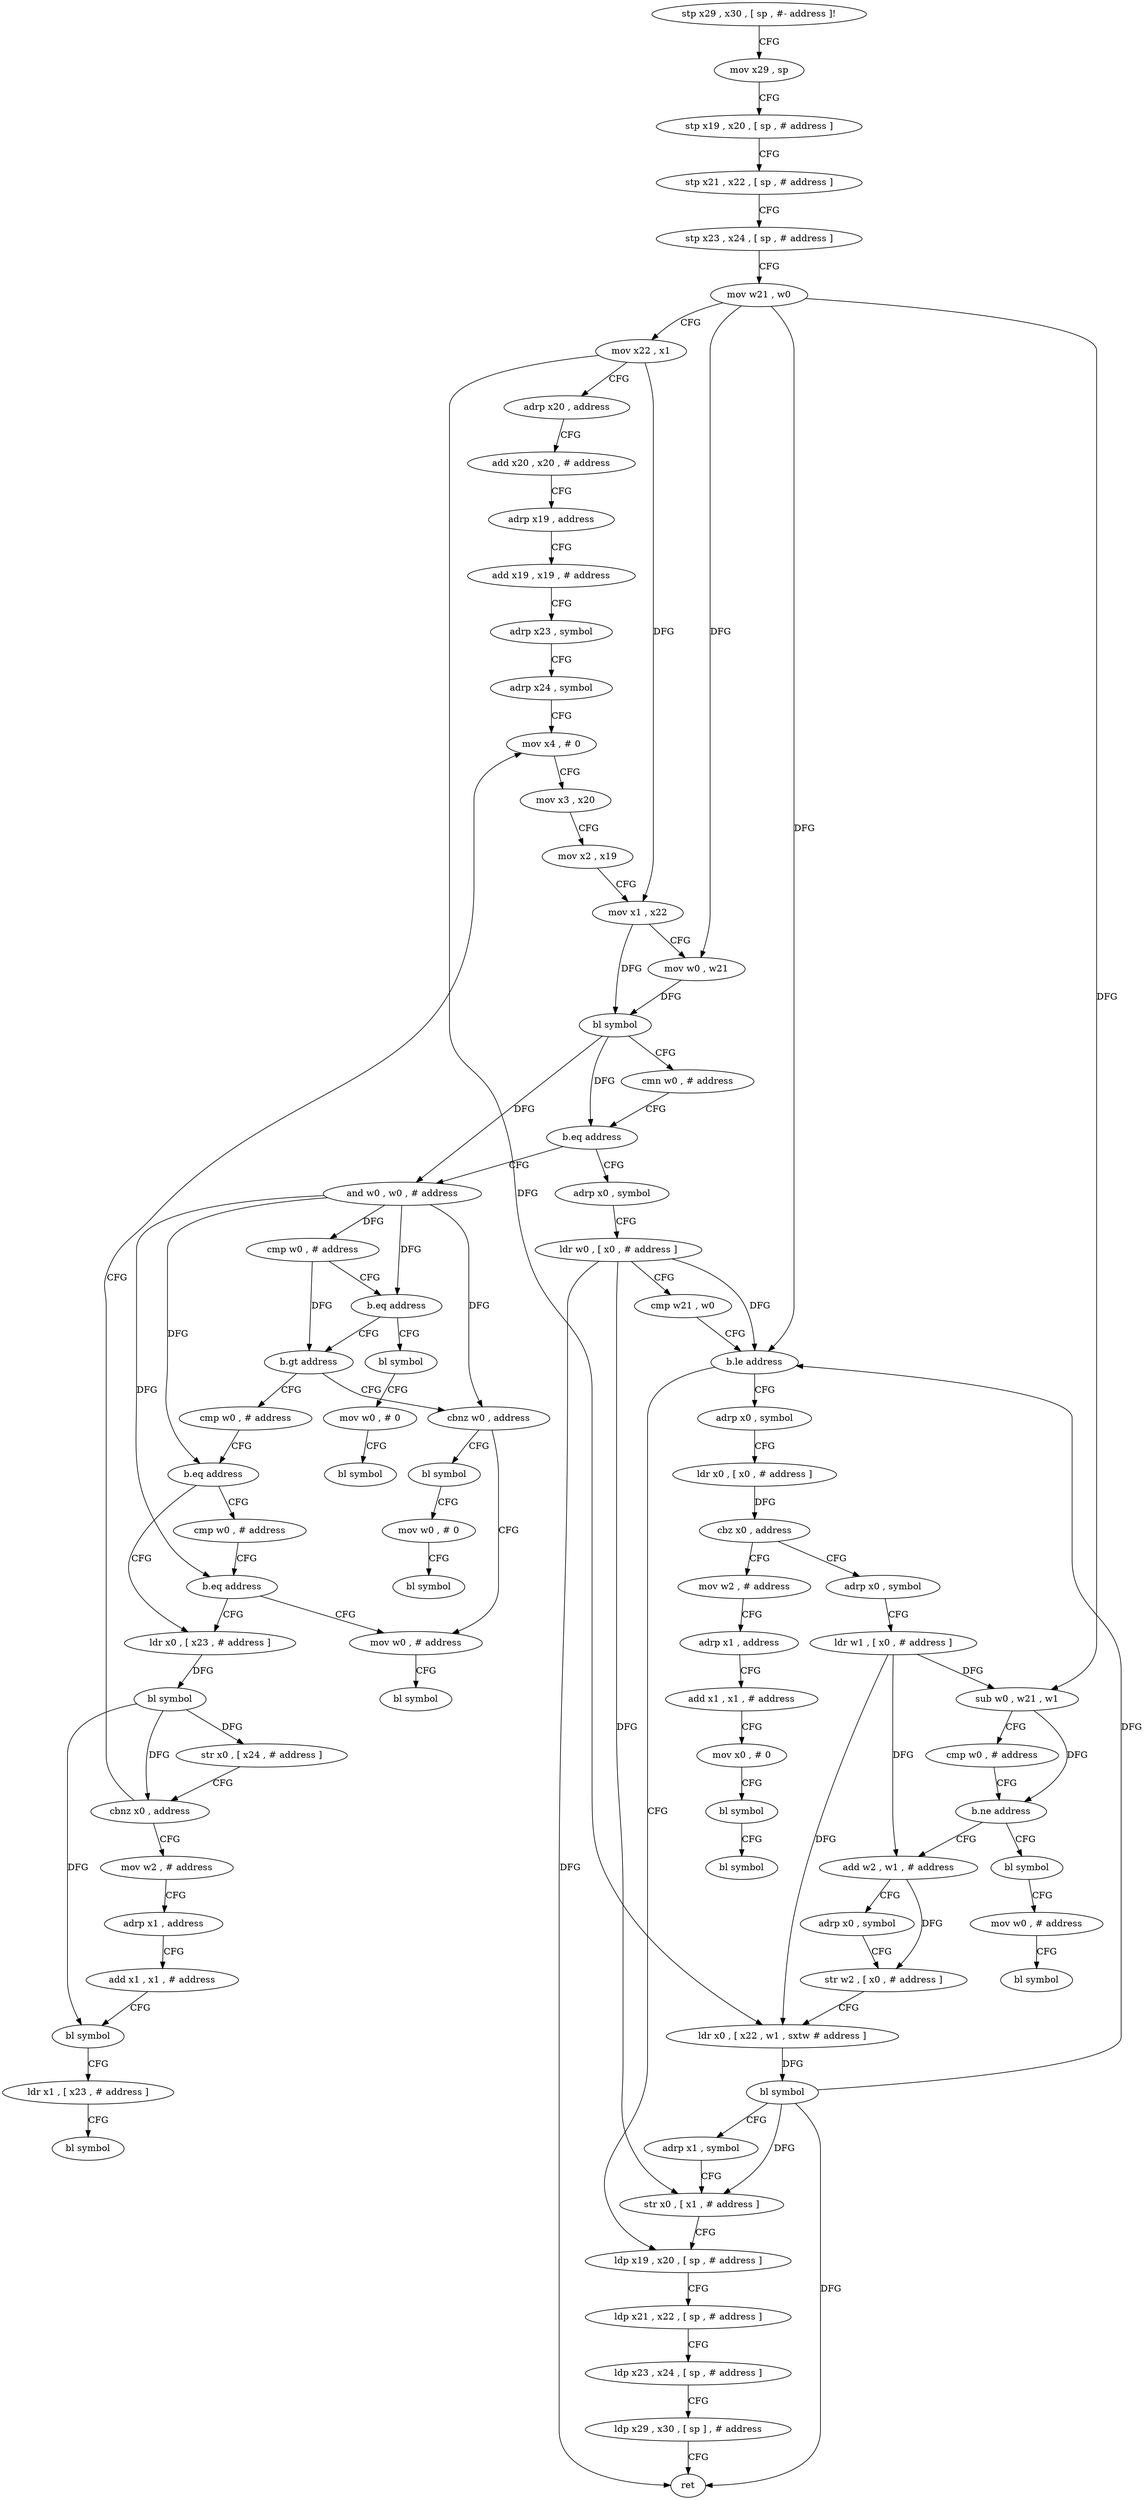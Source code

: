 digraph "func" {
"4216432" [label = "stp x29 , x30 , [ sp , #- address ]!" ]
"4216436" [label = "mov x29 , sp" ]
"4216440" [label = "stp x19 , x20 , [ sp , # address ]" ]
"4216444" [label = "stp x21 , x22 , [ sp , # address ]" ]
"4216448" [label = "stp x23 , x24 , [ sp , # address ]" ]
"4216452" [label = "mov w21 , w0" ]
"4216456" [label = "mov x22 , x1" ]
"4216460" [label = "adrp x20 , address" ]
"4216464" [label = "add x20 , x20 , # address" ]
"4216468" [label = "adrp x19 , address" ]
"4216472" [label = "add x19 , x19 , # address" ]
"4216476" [label = "adrp x23 , symbol" ]
"4216480" [label = "adrp x24 , symbol" ]
"4216484" [label = "mov x4 , # 0" ]
"4216628" [label = "adrp x0 , symbol" ]
"4216632" [label = "ldr w0 , [ x0 , # address ]" ]
"4216636" [label = "cmp w21 , w0" ]
"4216640" [label = "b.le address" ]
"4216728" [label = "ldp x19 , x20 , [ sp , # address ]" ]
"4216644" [label = "adrp x0 , symbol" ]
"4216516" [label = "and w0 , w0 , # address" ]
"4216520" [label = "cmp w0 , # address" ]
"4216524" [label = "b.eq address" ]
"4216572" [label = "bl symbol" ]
"4216528" [label = "b.gt address" ]
"4216732" [label = "ldp x21 , x22 , [ sp , # address ]" ]
"4216736" [label = "ldp x23 , x24 , [ sp , # address ]" ]
"4216740" [label = "ldp x29 , x30 , [ sp ] , # address" ]
"4216744" [label = "ret" ]
"4216648" [label = "ldr x0 , [ x0 , # address ]" ]
"4216652" [label = "cbz x0 , address" ]
"4216680" [label = "adrp x0 , symbol" ]
"4216656" [label = "mov w2 , # address" ]
"4216576" [label = "mov w0 , # 0" ]
"4216580" [label = "bl symbol" ]
"4216548" [label = "cmp w0 , # address" ]
"4216532" [label = "cbnz w0 , address" ]
"4216684" [label = "ldr w1 , [ x0 , # address ]" ]
"4216688" [label = "sub w0 , w21 , w1" ]
"4216692" [label = "cmp w0 , # address" ]
"4216696" [label = "b.ne address" ]
"4216748" [label = "bl symbol" ]
"4216700" [label = "add w2 , w1 , # address" ]
"4216660" [label = "adrp x1 , address" ]
"4216664" [label = "add x1 , x1 , # address" ]
"4216668" [label = "mov x0 , # 0" ]
"4216672" [label = "bl symbol" ]
"4216676" [label = "bl symbol" ]
"4216552" [label = "b.eq address" ]
"4216584" [label = "ldr x0 , [ x23 , # address ]" ]
"4216556" [label = "cmp w0 , # address" ]
"4216564" [label = "mov w0 , # address" ]
"4216536" [label = "bl symbol" ]
"4216752" [label = "mov w0 , # address" ]
"4216756" [label = "bl symbol" ]
"4216704" [label = "adrp x0 , symbol" ]
"4216708" [label = "str w2 , [ x0 , # address ]" ]
"4216712" [label = "ldr x0 , [ x22 , w1 , sxtw # address ]" ]
"4216716" [label = "bl symbol" ]
"4216720" [label = "adrp x1 , symbol" ]
"4216724" [label = "str x0 , [ x1 , # address ]" ]
"4216588" [label = "bl symbol" ]
"4216592" [label = "str x0 , [ x24 , # address ]" ]
"4216596" [label = "cbnz x0 , address" ]
"4216600" [label = "mov w2 , # address" ]
"4216560" [label = "b.eq address" ]
"4216568" [label = "bl symbol" ]
"4216540" [label = "mov w0 , # 0" ]
"4216544" [label = "bl symbol" ]
"4216488" [label = "mov x3 , x20" ]
"4216492" [label = "mov x2 , x19" ]
"4216496" [label = "mov x1 , x22" ]
"4216500" [label = "mov w0 , w21" ]
"4216504" [label = "bl symbol" ]
"4216508" [label = "cmn w0 , # address" ]
"4216512" [label = "b.eq address" ]
"4216604" [label = "adrp x1 , address" ]
"4216608" [label = "add x1 , x1 , # address" ]
"4216612" [label = "bl symbol" ]
"4216616" [label = "ldr x1 , [ x23 , # address ]" ]
"4216620" [label = "bl symbol" ]
"4216432" -> "4216436" [ label = "CFG" ]
"4216436" -> "4216440" [ label = "CFG" ]
"4216440" -> "4216444" [ label = "CFG" ]
"4216444" -> "4216448" [ label = "CFG" ]
"4216448" -> "4216452" [ label = "CFG" ]
"4216452" -> "4216456" [ label = "CFG" ]
"4216452" -> "4216500" [ label = "DFG" ]
"4216452" -> "4216640" [ label = "DFG" ]
"4216452" -> "4216688" [ label = "DFG" ]
"4216456" -> "4216460" [ label = "CFG" ]
"4216456" -> "4216496" [ label = "DFG" ]
"4216456" -> "4216712" [ label = "DFG" ]
"4216460" -> "4216464" [ label = "CFG" ]
"4216464" -> "4216468" [ label = "CFG" ]
"4216468" -> "4216472" [ label = "CFG" ]
"4216472" -> "4216476" [ label = "CFG" ]
"4216476" -> "4216480" [ label = "CFG" ]
"4216480" -> "4216484" [ label = "CFG" ]
"4216484" -> "4216488" [ label = "CFG" ]
"4216628" -> "4216632" [ label = "CFG" ]
"4216632" -> "4216636" [ label = "CFG" ]
"4216632" -> "4216640" [ label = "DFG" ]
"4216632" -> "4216744" [ label = "DFG" ]
"4216632" -> "4216724" [ label = "DFG" ]
"4216636" -> "4216640" [ label = "CFG" ]
"4216640" -> "4216728" [ label = "CFG" ]
"4216640" -> "4216644" [ label = "CFG" ]
"4216728" -> "4216732" [ label = "CFG" ]
"4216644" -> "4216648" [ label = "CFG" ]
"4216516" -> "4216520" [ label = "DFG" ]
"4216516" -> "4216524" [ label = "DFG" ]
"4216516" -> "4216552" [ label = "DFG" ]
"4216516" -> "4216532" [ label = "DFG" ]
"4216516" -> "4216560" [ label = "DFG" ]
"4216520" -> "4216524" [ label = "CFG" ]
"4216520" -> "4216528" [ label = "DFG" ]
"4216524" -> "4216572" [ label = "CFG" ]
"4216524" -> "4216528" [ label = "CFG" ]
"4216572" -> "4216576" [ label = "CFG" ]
"4216528" -> "4216548" [ label = "CFG" ]
"4216528" -> "4216532" [ label = "CFG" ]
"4216732" -> "4216736" [ label = "CFG" ]
"4216736" -> "4216740" [ label = "CFG" ]
"4216740" -> "4216744" [ label = "CFG" ]
"4216648" -> "4216652" [ label = "DFG" ]
"4216652" -> "4216680" [ label = "CFG" ]
"4216652" -> "4216656" [ label = "CFG" ]
"4216680" -> "4216684" [ label = "CFG" ]
"4216656" -> "4216660" [ label = "CFG" ]
"4216576" -> "4216580" [ label = "CFG" ]
"4216548" -> "4216552" [ label = "CFG" ]
"4216532" -> "4216564" [ label = "CFG" ]
"4216532" -> "4216536" [ label = "CFG" ]
"4216684" -> "4216688" [ label = "DFG" ]
"4216684" -> "4216700" [ label = "DFG" ]
"4216684" -> "4216712" [ label = "DFG" ]
"4216688" -> "4216692" [ label = "CFG" ]
"4216688" -> "4216696" [ label = "DFG" ]
"4216692" -> "4216696" [ label = "CFG" ]
"4216696" -> "4216748" [ label = "CFG" ]
"4216696" -> "4216700" [ label = "CFG" ]
"4216748" -> "4216752" [ label = "CFG" ]
"4216700" -> "4216704" [ label = "CFG" ]
"4216700" -> "4216708" [ label = "DFG" ]
"4216660" -> "4216664" [ label = "CFG" ]
"4216664" -> "4216668" [ label = "CFG" ]
"4216668" -> "4216672" [ label = "CFG" ]
"4216672" -> "4216676" [ label = "CFG" ]
"4216552" -> "4216584" [ label = "CFG" ]
"4216552" -> "4216556" [ label = "CFG" ]
"4216584" -> "4216588" [ label = "DFG" ]
"4216556" -> "4216560" [ label = "CFG" ]
"4216564" -> "4216568" [ label = "CFG" ]
"4216536" -> "4216540" [ label = "CFG" ]
"4216752" -> "4216756" [ label = "CFG" ]
"4216704" -> "4216708" [ label = "CFG" ]
"4216708" -> "4216712" [ label = "CFG" ]
"4216712" -> "4216716" [ label = "DFG" ]
"4216716" -> "4216720" [ label = "CFG" ]
"4216716" -> "4216640" [ label = "DFG" ]
"4216716" -> "4216744" [ label = "DFG" ]
"4216716" -> "4216724" [ label = "DFG" ]
"4216720" -> "4216724" [ label = "CFG" ]
"4216724" -> "4216728" [ label = "CFG" ]
"4216588" -> "4216592" [ label = "DFG" ]
"4216588" -> "4216596" [ label = "DFG" ]
"4216588" -> "4216612" [ label = "DFG" ]
"4216592" -> "4216596" [ label = "CFG" ]
"4216596" -> "4216484" [ label = "CFG" ]
"4216596" -> "4216600" [ label = "CFG" ]
"4216600" -> "4216604" [ label = "CFG" ]
"4216560" -> "4216584" [ label = "CFG" ]
"4216560" -> "4216564" [ label = "CFG" ]
"4216540" -> "4216544" [ label = "CFG" ]
"4216488" -> "4216492" [ label = "CFG" ]
"4216492" -> "4216496" [ label = "CFG" ]
"4216496" -> "4216500" [ label = "CFG" ]
"4216496" -> "4216504" [ label = "DFG" ]
"4216500" -> "4216504" [ label = "DFG" ]
"4216504" -> "4216508" [ label = "CFG" ]
"4216504" -> "4216512" [ label = "DFG" ]
"4216504" -> "4216516" [ label = "DFG" ]
"4216508" -> "4216512" [ label = "CFG" ]
"4216512" -> "4216628" [ label = "CFG" ]
"4216512" -> "4216516" [ label = "CFG" ]
"4216604" -> "4216608" [ label = "CFG" ]
"4216608" -> "4216612" [ label = "CFG" ]
"4216612" -> "4216616" [ label = "CFG" ]
"4216616" -> "4216620" [ label = "CFG" ]
}
